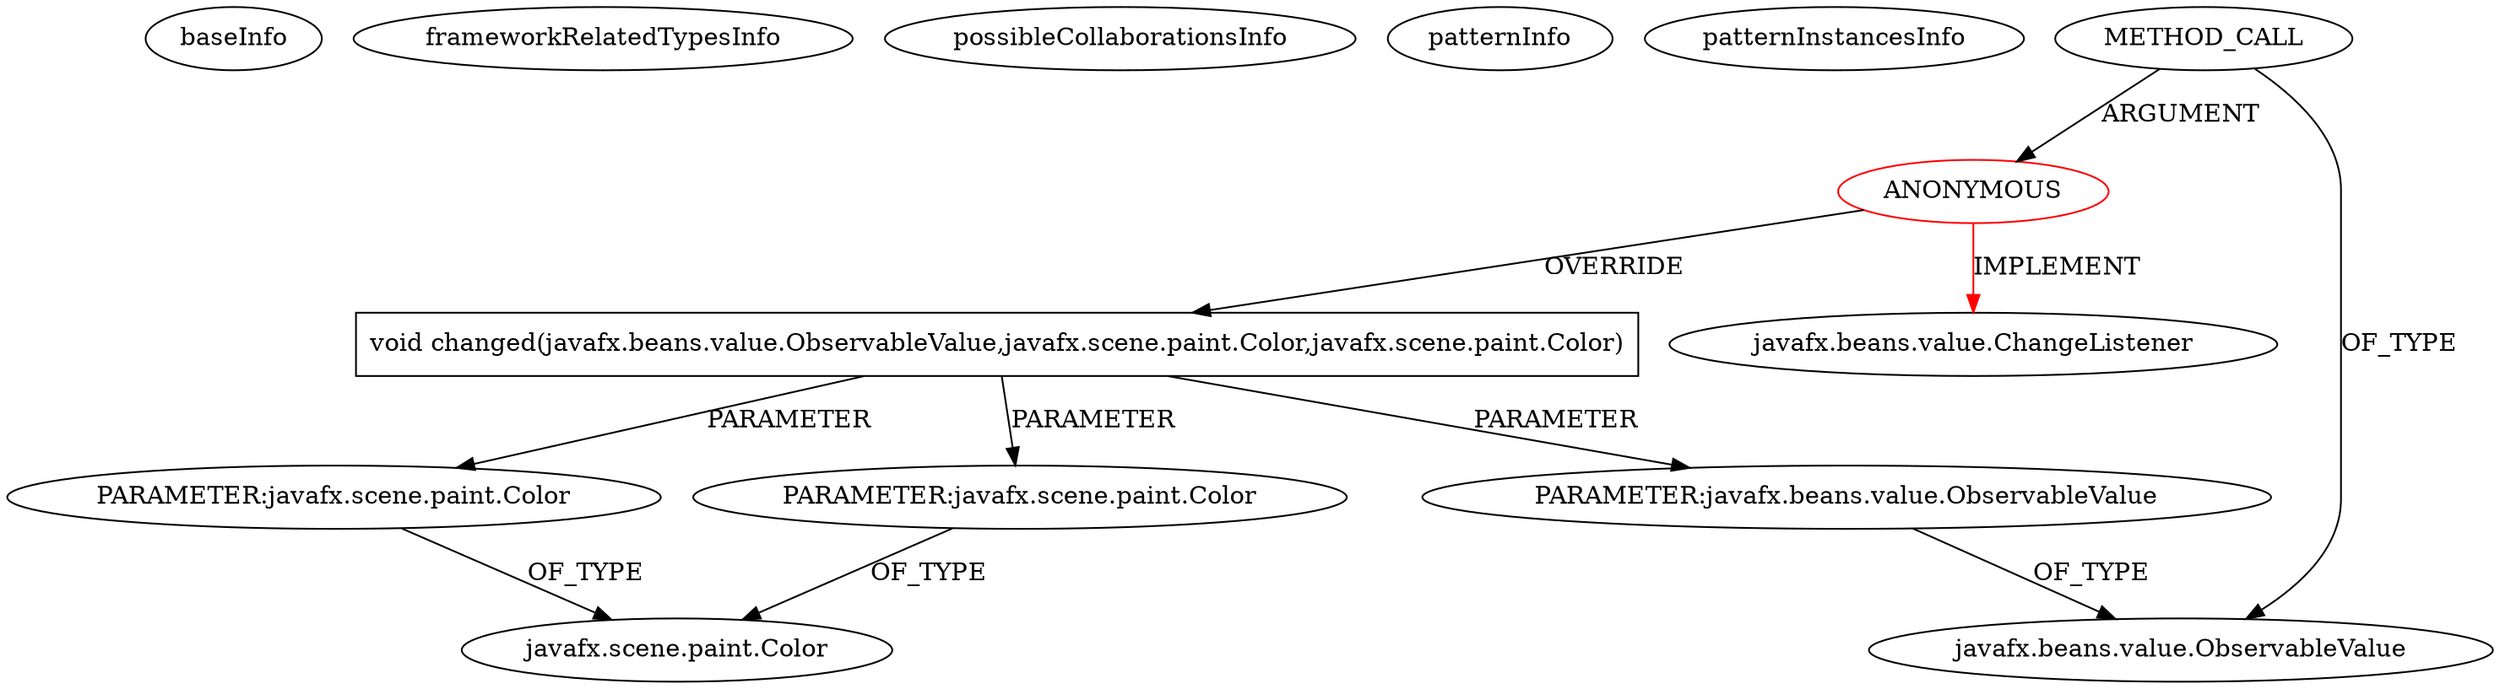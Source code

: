 digraph {
baseInfo[graphId=1186,category="pattern",isAnonymous=true,possibleRelation=false]
frameworkRelatedTypesInfo[0="javafx.beans.value.ChangeListener"]
possibleCollaborationsInfo[]
patternInfo[frequency=2.0,patternRootClient=0]
patternInstancesInfo[0="aglassman-java-design-pattern-examples~/aglassman-java-design-pattern-examples/java-design-pattern-examples-master/design-patterns/src/main/java/designpatterns/prototype/RectControls.java~void RectControls(main.java.designpatterns.prototype.Redrawable,main.java.designpatterns.prototype.Rectangle)~1731"]
8[label="javafx.scene.paint.Color",vertexType="FRAMEWORK_CLASS_TYPE",isFrameworkType=false]
7[label="PARAMETER:javafx.scene.paint.Color",vertexType="PARAMETER_DECLARATION",isFrameworkType=false]
9[label="PARAMETER:javafx.scene.paint.Color",vertexType="PARAMETER_DECLARATION",isFrameworkType=false]
4[label="void changed(javafx.beans.value.ObservableValue,javafx.scene.paint.Color,javafx.scene.paint.Color)",vertexType="OVERRIDING_METHOD_DECLARATION",isFrameworkType=false,shape=box]
0[label="ANONYMOUS",vertexType="ROOT_ANONYMOUS_DECLARATION",isFrameworkType=false,color=red]
1[label="javafx.beans.value.ChangeListener",vertexType="FRAMEWORK_INTERFACE_TYPE",isFrameworkType=false]
2[label="METHOD_CALL",vertexType="OUTSIDE_CALL",isFrameworkType=false]
5[label="PARAMETER:javafx.beans.value.ObservableValue",vertexType="PARAMETER_DECLARATION",isFrameworkType=false]
3[label="javafx.beans.value.ObservableValue",vertexType="FRAMEWORK_INTERFACE_TYPE",isFrameworkType=false]
4->9[label="PARAMETER"]
9->8[label="OF_TYPE"]
2->0[label="ARGUMENT"]
5->3[label="OF_TYPE"]
0->1[label="IMPLEMENT",color=red]
2->3[label="OF_TYPE"]
4->7[label="PARAMETER"]
0->4[label="OVERRIDE"]
4->5[label="PARAMETER"]
7->8[label="OF_TYPE"]
}
